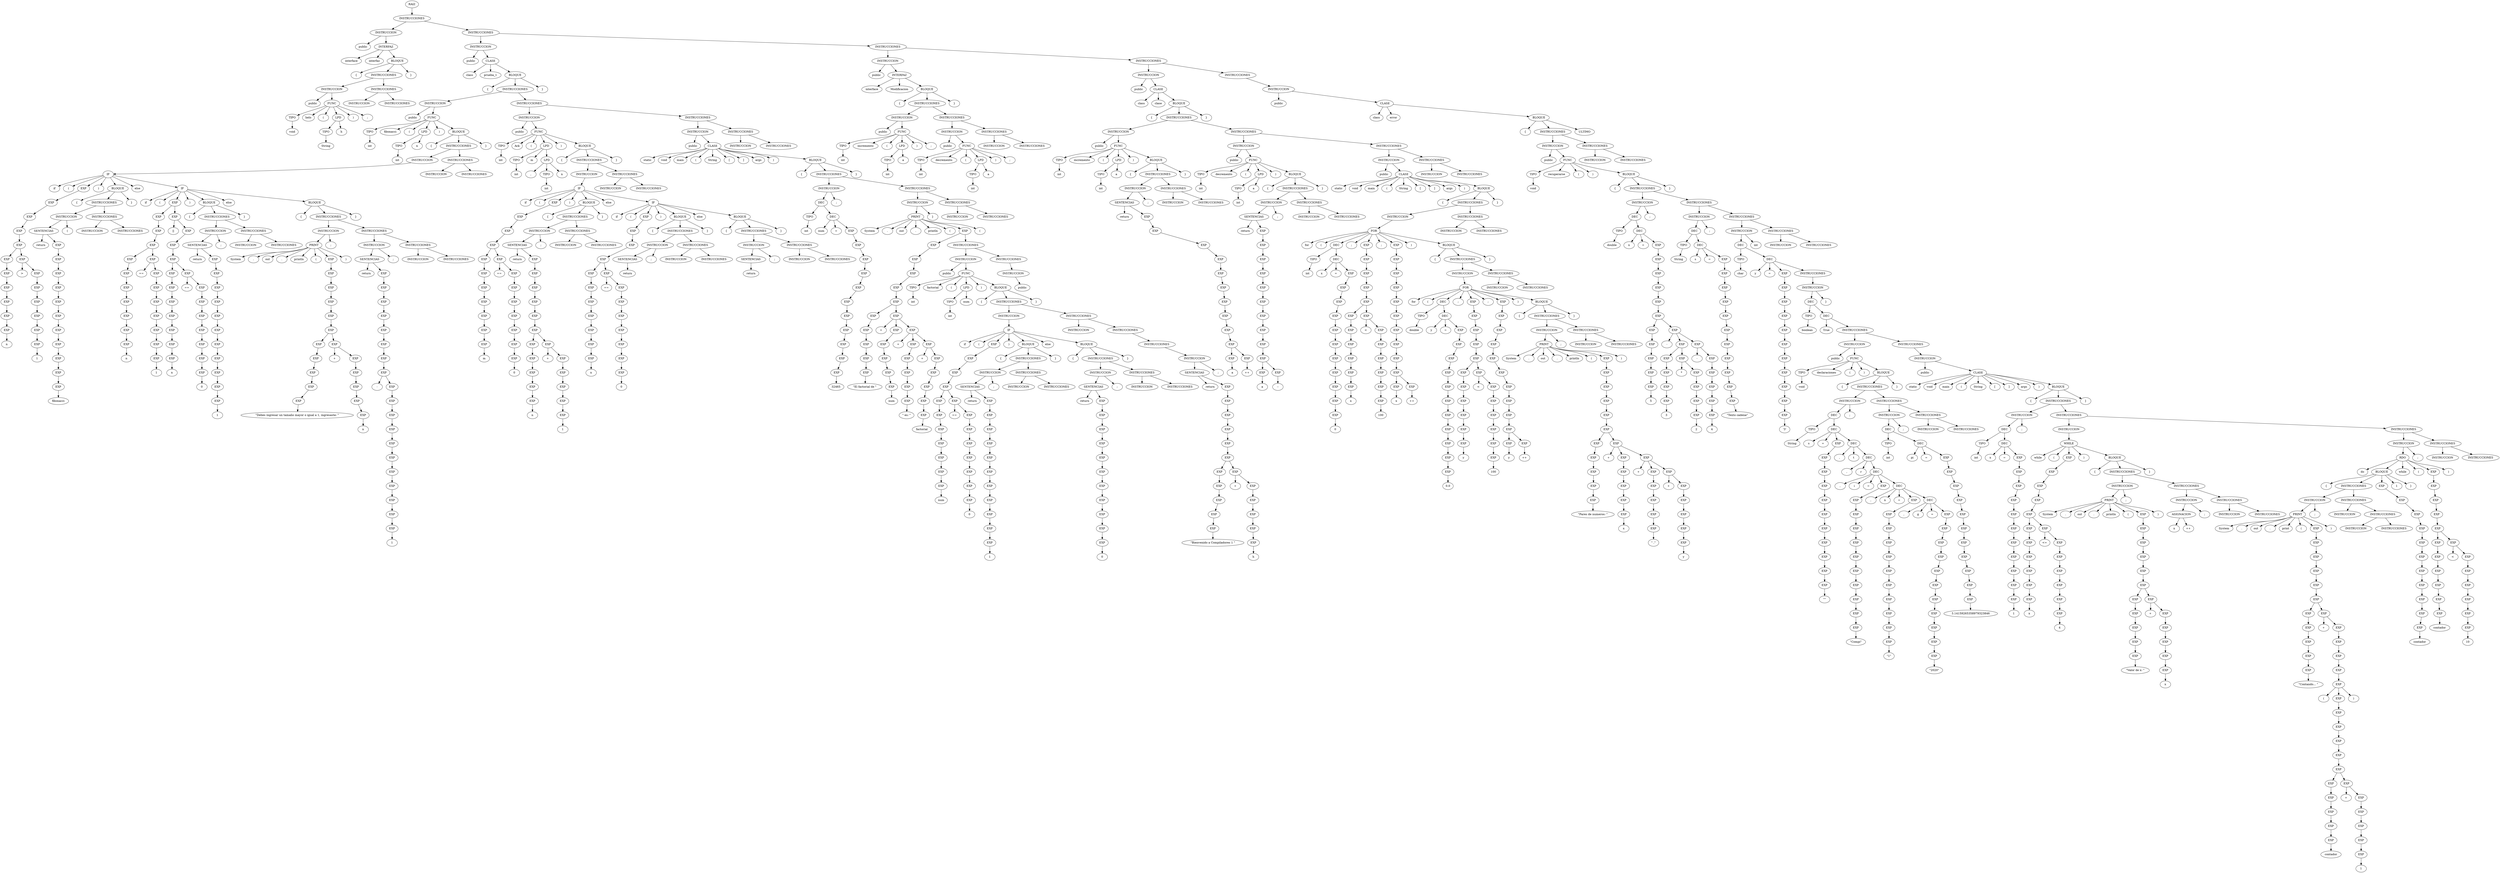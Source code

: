 digraph g {
 node0[label="RAIZ"];
node1[label="INSTRUCCIONES"];
node0 -> node1;
node2[label="INSTRUCCION"];
node1 -> node2;
node3[label="public"];
node2 -> node3;
node4[label="INTERFAZ"];
node2 -> node4;
node5[label="interface"];
node4 -> node5;
node6[label="interfaz"];
node4 -> node6;
node7[label="BLOQUE"];
node4 -> node7;
node8[label="{"];
node7 -> node8;
node9[label="INSTRUCCIONES"];
node7 -> node9;
node10[label="INSTRUCCION"];
node9 -> node10;
node11[label="public"];
node10 -> node11;
node12[label="FUNC"];
node10 -> node12;
node13[label="TIPO"];
node12 -> node13;
node14[label="void"];
node13 -> node14;
node15[label="helo"];
node12 -> node15;
node16[label="("];
node12 -> node16;
node17[label="LPD"];
node12 -> node17;
node18[label="TIPO"];
node17 -> node18;
node19[label="String"];
node18 -> node19;
node20[label="h"];
node17 -> node20;
node21[label=")"];
node12 -> node21;
node22[label=";"];
node12 -> node22;
node23[label="INSTRUCCIONES"];
node9 -> node23;
node24[label="INSTRUCCION"];
node23 -> node24;
node25[label="INSTRUCCIONES"];
node23 -> node25;
node26[label="}"];
node7 -> node26;
node27[label="INSTRUCCIONES"];
node1 -> node27;
node28[label="INSTRUCCION"];
node27 -> node28;
node29[label="public"];
node28 -> node29;
node30[label="CLASE"];
node28 -> node30;
node31[label="class"];
node30 -> node31;
node32[label="prueba_1"];
node30 -> node32;
node33[label="BLOQUE"];
node30 -> node33;
node34[label="{"];
node33 -> node34;
node35[label="INSTRUCCIONES"];
node33 -> node35;
node36[label="INSTRUCCION"];
node35 -> node36;
node37[label="public"];
node36 -> node37;
node38[label="FUNC"];
node36 -> node38;
node39[label="TIPO"];
node38 -> node39;
node40[label="int"];
node39 -> node40;
node41[label="fibonacci"];
node38 -> node41;
node42[label="("];
node38 -> node42;
node43[label="LPD"];
node38 -> node43;
node44[label="TIPO"];
node43 -> node44;
node45[label="int"];
node44 -> node45;
node46[label="n"];
node43 -> node46;
node47[label=")"];
node38 -> node47;
node48[label="BLOQUE"];
node38 -> node48;
node49[label="{"];
node48 -> node49;
node50[label="INSTRUCCIONES"];
node48 -> node50;
node51[label="INSTRUCCION"];
node50 -> node51;
node52[label="IF"];
node51 -> node52;
node53[label="if"];
node52 -> node53;
node54[label="("];
node52 -> node54;
node55[label="EXP"];
node52 -> node55;
node56[label="EXP"];
node55 -> node56;
node57[label="EXP"];
node56 -> node57;
node58[label="EXP"];
node57 -> node58;
node59[label="EXP"];
node58 -> node59;
node60[label="EXP"];
node59 -> node60;
node61[label="EXP"];
node60 -> node61;
node62[label="EXP"];
node61 -> node62;
node63[label="EXP"];
node62 -> node63;
node64[label="EXP"];
node63 -> node64;
node65[label="EXP"];
node64 -> node65;
node66[label="n"];
node65 -> node66;
node67[label="EXP"];
node59 -> node67;
node68[label=">"];
node67 -> node68;
node69[label="EXP"];
node67 -> node69;
node70[label="EXP"];
node69 -> node70;
node71[label="EXP"];
node70 -> node71;
node72[label="EXP"];
node71 -> node72;
node73[label="EXP"];
node72 -> node73;
node74[label="EXP"];
node73 -> node74;
node75[label="1"];
node74 -> node75;
node76[label=")"];
node52 -> node76;
node77[label="BLOQUE"];
node52 -> node77;
node78[label="{"];
node77 -> node78;
node79[label="INSTRUCCIONES"];
node77 -> node79;
node80[label="INSTRUCCION"];
node79 -> node80;
node81[label="SENTENCIAS"];
node80 -> node81;
node82[label="return"];
node81 -> node82;
node83[label="EXP"];
node81 -> node83;
node84[label="EXP"];
node83 -> node84;
node85[label="EXP"];
node84 -> node85;
node86[label="EXP"];
node85 -> node86;
node87[label="EXP"];
node86 -> node87;
node88[label="EXP"];
node87 -> node88;
node89[label="EXP"];
node88 -> node89;
node90[label="EXP"];
node89 -> node90;
node91[label="EXP"];
node90 -> node91;
node92[label="EXP"];
node91 -> node92;
node93[label="EXP"];
node92 -> node93;
node94[label="fibonacci"];
node93 -> node94;
node95[label="("];
node80 -> node95;
node96[label="INSTRUCCIONES"];
node79 -> node96;
node97[label="INSTRUCCION"];
node96 -> node97;
node98[label="INSTRUCCIONES"];
node96 -> node98;
node99[label="}"];
node77 -> node99;
node100[label="else"];
node52 -> node100;
node101[label="IF"];
node52 -> node101;
node102[label="if"];
node101 -> node102;
node103[label="("];
node101 -> node103;
node104[label="EXP"];
node101 -> node104;
node105[label="EXP"];
node104 -> node105;
node106[label="EXP"];
node105 -> node106;
node107[label="EXP"];
node106 -> node107;
node108[label="EXP"];
node107 -> node108;
node109[label="EXP"];
node108 -> node109;
node110[label="EXP"];
node109 -> node110;
node111[label="EXP"];
node110 -> node111;
node112[label="EXP"];
node111 -> node112;
node113[label="EXP"];
node112 -> node113;
node114[label="EXP"];
node113 -> node114;
node115[label="n"];
node114 -> node115;
node116[label="EXP"];
node107 -> node116;
node117[label="=="];
node116 -> node117;
node118[label="EXP"];
node116 -> node118;
node119[label="EXP"];
node118 -> node119;
node120[label="EXP"];
node119 -> node120;
node121[label="EXP"];
node120 -> node121;
node122[label="EXP"];
node121 -> node122;
node123[label="EXP"];
node122 -> node123;
node124[label="EXP"];
node123 -> node124;
node125[label="1"];
node124 -> node125;
node126[label="EXP"];
node104 -> node126;
node127[label="||"];
node126 -> node127;
node128[label="EXP"];
node126 -> node128;
node129[label="EXP"];
node128 -> node129;
node130[label="EXP"];
node129 -> node130;
node131[label="EXP"];
node130 -> node131;
node132[label="EXP"];
node131 -> node132;
node133[label="EXP"];
node132 -> node133;
node134[label="EXP"];
node133 -> node134;
node135[label="EXP"];
node134 -> node135;
node136[label="EXP"];
node135 -> node136;
node137[label="EXP"];
node136 -> node137;
node138[label="n"];
node137 -> node138;
node139[label="EXP"];
node130 -> node139;
node140[label="=="];
node139 -> node140;
node141[label="EXP"];
node139 -> node141;
node142[label="EXP"];
node141 -> node142;
node143[label="EXP"];
node142 -> node143;
node144[label="EXP"];
node143 -> node144;
node145[label="EXP"];
node144 -> node145;
node146[label="EXP"];
node145 -> node146;
node147[label="EXP"];
node146 -> node147;
node148[label="0"];
node147 -> node148;
node149[label=")"];
node101 -> node149;
node150[label="BLOQUE"];
node101 -> node150;
node151[label="{"];
node150 -> node151;
node152[label="INSTRUCCIONES"];
node150 -> node152;
node153[label="INSTRUCCION"];
node152 -> node153;
node154[label="SENTENCIAS"];
node153 -> node154;
node155[label="return"];
node154 -> node155;
node156[label="EXP"];
node154 -> node156;
node157[label="EXP"];
node156 -> node157;
node158[label="EXP"];
node157 -> node158;
node159[label="EXP"];
node158 -> node159;
node160[label="EXP"];
node159 -> node160;
node161[label="EXP"];
node160 -> node161;
node162[label="EXP"];
node161 -> node162;
node163[label="EXP"];
node162 -> node163;
node164[label="EXP"];
node163 -> node164;
node165[label="EXP"];
node164 -> node165;
node166[label="EXP"];
node165 -> node166;
node167[label="1"];
node166 -> node167;
node168[label=";"];
node153 -> node168;
node169[label="INSTRUCCIONES"];
node152 -> node169;
node170[label="INSTRUCCION"];
node169 -> node170;
node171[label="INSTRUCCIONES"];
node169 -> node171;
node172[label="}"];
node150 -> node172;
node173[label="else"];
node101 -> node173;
node174[label="BLOQUE"];
node101 -> node174;
node175[label="{"];
node174 -> node175;
node176[label="INSTRUCCIONES"];
node174 -> node176;
node177[label="INSTRUCCION"];
node176 -> node177;
node178[label="PRINT"];
node177 -> node178;
node179[label="System"];
node178 -> node179;
node180[label="."];
node178 -> node180;
node181[label="out"];
node178 -> node181;
node182[label="."];
node178 -> node182;
node183[label="println"];
node178 -> node183;
node184[label="("];
node178 -> node184;
node185[label="EXP"];
node178 -> node185;
node186[label="EXP"];
node185 -> node186;
node187[label="EXP"];
node186 -> node187;
node188[label="EXP"];
node187 -> node188;
node189[label="EXP"];
node188 -> node189;
node190[label="EXP"];
node189 -> node190;
node191[label="EXP"];
node190 -> node191;
node192[label="EXP"];
node191 -> node192;
node193[label="EXP"];
node192 -> node193;
node194[label="EXP"];
node193 -> node194;
node195[label="EXP"];
node194 -> node195;
node196[label="\"Debes ingresar un tamaño mayor o igual a 1, ingresaste: \""];
node195 -> node196;
node197[label="EXP"];
node190 -> node197;
node198[label="+"];
node197 -> node198;
node199[label="EXP"];
node197 -> node199;
node200[label="EXP"];
node199 -> node200;
node201[label="EXP"];
node200 -> node201;
node202[label="EXP"];
node201 -> node202;
node203[label="EXP"];
node202 -> node203;
node204[label="n"];
node203 -> node204;
node205[label=")"];
node178 -> node205;
node206[label=";"];
node177 -> node206;
node207[label="INSTRUCCIONES"];
node176 -> node207;
node208[label="INSTRUCCION"];
node207 -> node208;
node209[label="SENTENCIAS"];
node208 -> node209;
node210[label="return"];
node209 -> node210;
node211[label="EXP"];
node209 -> node211;
node212[label="EXP"];
node211 -> node212;
node213[label="EXP"];
node212 -> node213;
node214[label="EXP"];
node213 -> node214;
node215[label="EXP"];
node214 -> node215;
node216[label="EXP"];
node215 -> node216;
node217[label="EXP"];
node216 -> node217;
node218[label="EXP"];
node217 -> node218;
node219[label="-"];
node218 -> node219;
node220[label="EXP"];
node218 -> node220;
node221[label="EXP"];
node220 -> node221;
node222[label="EXP"];
node221 -> node222;
node223[label="EXP"];
node222 -> node223;
node224[label="EXP"];
node223 -> node224;
node225[label="EXP"];
node224 -> node225;
node226[label="EXP"];
node225 -> node226;
node227[label="EXP"];
node226 -> node227;
node228[label="EXP"];
node227 -> node228;
node229[label="EXP"];
node228 -> node229;
node230[label="EXP"];
node229 -> node230;
node231[label="1"];
node230 -> node231;
node232[label=";"];
node208 -> node232;
node233[label="INSTRUCCIONES"];
node207 -> node233;
node234[label="INSTRUCCION"];
node233 -> node234;
node235[label="INSTRUCCIONES"];
node233 -> node235;
node236[label="}"];
node174 -> node236;
node237[label="INSTRUCCIONES"];
node50 -> node237;
node238[label="INSTRUCCION"];
node237 -> node238;
node239[label="INSTRUCCIONES"];
node237 -> node239;
node240[label="}"];
node48 -> node240;
node241[label="INSTRUCCIONES"];
node35 -> node241;
node242[label="INSTRUCCION"];
node241 -> node242;
node243[label="public"];
node242 -> node243;
node244[label="FUNC"];
node242 -> node244;
node245[label="TIPO"];
node244 -> node245;
node246[label="int"];
node245 -> node246;
node247[label="Ack"];
node244 -> node247;
node248[label="("];
node244 -> node248;
node249[label="LPD"];
node244 -> node249;
node250[label="TIPO"];
node249 -> node250;
node251[label="int"];
node250 -> node251;
node252[label="m"];
node249 -> node252;
node253[label="LPD"];
node249 -> node253;
node254[label=","];
node253 -> node254;
node255[label="TIPO"];
node253 -> node255;
node256[label="int"];
node255 -> node256;
node257[label="n"];
node253 -> node257;
node258[label=")"];
node244 -> node258;
node259[label="BLOQUE"];
node244 -> node259;
node260[label="{"];
node259 -> node260;
node261[label="INSTRUCCIONES"];
node259 -> node261;
node262[label="INSTRUCCION"];
node261 -> node262;
node263[label="IF"];
node262 -> node263;
node264[label="if"];
node263 -> node264;
node265[label="("];
node263 -> node265;
node266[label="EXP"];
node263 -> node266;
node267[label="EXP"];
node266 -> node267;
node268[label="EXP"];
node267 -> node268;
node269[label="EXP"];
node268 -> node269;
node270[label="EXP"];
node269 -> node270;
node271[label="EXP"];
node270 -> node271;
node272[label="EXP"];
node271 -> node272;
node273[label="EXP"];
node272 -> node273;
node274[label="EXP"];
node273 -> node274;
node275[label="EXP"];
node274 -> node275;
node276[label="EXP"];
node275 -> node276;
node277[label="m"];
node276 -> node277;
node278[label="EXP"];
node269 -> node278;
node279[label="=="];
node278 -> node279;
node280[label="EXP"];
node278 -> node280;
node281[label="EXP"];
node280 -> node281;
node282[label="EXP"];
node281 -> node282;
node283[label="EXP"];
node282 -> node283;
node284[label="EXP"];
node283 -> node284;
node285[label="EXP"];
node284 -> node285;
node286[label="EXP"];
node285 -> node286;
node287[label="0"];
node286 -> node287;
node288[label=")"];
node263 -> node288;
node289[label="BLOQUE"];
node263 -> node289;
node290[label="{"];
node289 -> node290;
node291[label="INSTRUCCIONES"];
node289 -> node291;
node292[label="INSTRUCCION"];
node291 -> node292;
node293[label="SENTENCIAS"];
node292 -> node293;
node294[label="return"];
node293 -> node294;
node295[label="EXP"];
node293 -> node295;
node296[label="EXP"];
node295 -> node296;
node297[label="EXP"];
node296 -> node297;
node298[label="EXP"];
node297 -> node298;
node299[label="EXP"];
node298 -> node299;
node300[label="EXP"];
node299 -> node300;
node301[label="EXP"];
node300 -> node301;
node302[label="EXP"];
node301 -> node302;
node303[label="EXP"];
node302 -> node303;
node304[label="EXP"];
node303 -> node304;
node305[label="EXP"];
node304 -> node305;
node306[label="n"];
node305 -> node306;
node307[label="EXP"];
node300 -> node307;
node308[label="+"];
node307 -> node308;
node309[label="EXP"];
node307 -> node309;
node310[label="EXP"];
node309 -> node310;
node311[label="EXP"];
node310 -> node311;
node312[label="EXP"];
node311 -> node312;
node313[label="EXP"];
node312 -> node313;
node314[label="1"];
node313 -> node314;
node315[label=";"];
node292 -> node315;
node316[label="INSTRUCCIONES"];
node291 -> node316;
node317[label="INSTRUCCION"];
node316 -> node317;
node318[label="INSTRUCCIONES"];
node316 -> node318;
node319[label="}"];
node289 -> node319;
node320[label="else"];
node263 -> node320;
node321[label="IF"];
node263 -> node321;
node322[label="if"];
node321 -> node322;
node323[label="("];
node321 -> node323;
node324[label="EXP"];
node321 -> node324;
node325[label="EXP"];
node324 -> node325;
node326[label="EXP"];
node325 -> node326;
node327[label="EXP"];
node326 -> node327;
node328[label="EXP"];
node327 -> node328;
node329[label="EXP"];
node328 -> node329;
node330[label="EXP"];
node329 -> node330;
node331[label="EXP"];
node330 -> node331;
node332[label="EXP"];
node331 -> node332;
node333[label="EXP"];
node332 -> node333;
node334[label="EXP"];
node333 -> node334;
node335[label="n"];
node334 -> node335;
node336[label="EXP"];
node327 -> node336;
node337[label="=="];
node336 -> node337;
node338[label="EXP"];
node336 -> node338;
node339[label="EXP"];
node338 -> node339;
node340[label="EXP"];
node339 -> node340;
node341[label="EXP"];
node340 -> node341;
node342[label="EXP"];
node341 -> node342;
node343[label="EXP"];
node342 -> node343;
node344[label="EXP"];
node343 -> node344;
node345[label="0"];
node344 -> node345;
node346[label=")"];
node321 -> node346;
node347[label="BLOQUE"];
node321 -> node347;
node348[label="{"];
node347 -> node348;
node349[label="INSTRUCCIONES"];
node347 -> node349;
node350[label="INSTRUCCION"];
node349 -> node350;
node351[label="SENTENCIAS"];
node350 -> node351;
node352[label="return"];
node351 -> node352;
node353[label=";"];
node350 -> node353;
node354[label="INSTRUCCIONES"];
node349 -> node354;
node355[label="INSTRUCCION"];
node354 -> node355;
node356[label="INSTRUCCIONES"];
node354 -> node356;
node357[label="}"];
node347 -> node357;
node358[label="else"];
node321 -> node358;
node359[label="BLOQUE"];
node321 -> node359;
node360[label="{"];
node359 -> node360;
node361[label="INSTRUCCIONES"];
node359 -> node361;
node362[label="INSTRUCCION"];
node361 -> node362;
node363[label="SENTENCIAS"];
node362 -> node363;
node364[label="return"];
node363 -> node364;
node365[label=";"];
node362 -> node365;
node366[label="INSTRUCCIONES"];
node361 -> node366;
node367[label="INSTRUCCION"];
node366 -> node367;
node368[label="INSTRUCCIONES"];
node366 -> node368;
node369[label="}"];
node359 -> node369;
node370[label="INSTRUCCIONES"];
node261 -> node370;
node371[label="INSTRUCCION"];
node370 -> node371;
node372[label="INSTRUCCIONES"];
node370 -> node372;
node373[label="}"];
node259 -> node373;
node374[label="INSTRUCCIONES"];
node241 -> node374;
node375[label="INSTRUCCION"];
node374 -> node375;
node376[label="public"];
node375 -> node376;
node377[label="CLASE"];
node375 -> node377;
node378[label="static"];
node377 -> node378;
node379[label="void"];
node377 -> node379;
node380[label="main"];
node377 -> node380;
node381[label="("];
node377 -> node381;
node382[label="String"];
node377 -> node382;
node383[label="["];
node377 -> node383;
node384[label="]"];
node377 -> node384;
node385[label="args"];
node377 -> node385;
node386[label=")"];
node377 -> node386;
node387[label="BLOQUE"];
node377 -> node387;
node388[label="{"];
node387 -> node388;
node389[label="INSTRUCCIONES"];
node387 -> node389;
node390[label="INSTRUCCION"];
node389 -> node390;
node391[label="DEC"];
node390 -> node391;
node392[label="TIPO"];
node391 -> node392;
node393[label="int"];
node392 -> node393;
node394[label="DEC"];
node391 -> node394;
node395[label="num"];
node394 -> node395;
node396[label="="];
node394 -> node396;
node397[label="EXP"];
node394 -> node397;
node398[label="EXP"];
node397 -> node398;
node399[label="EXP"];
node398 -> node399;
node400[label="EXP"];
node399 -> node400;
node401[label="EXP"];
node400 -> node401;
node402[label="EXP"];
node401 -> node402;
node403[label="EXP"];
node402 -> node403;
node404[label="EXP"];
node403 -> node404;
node405[label="EXP"];
node404 -> node405;
node406[label="EXP"];
node405 -> node406;
node407[label="EXP"];
node406 -> node407;
node408[label="32465"];
node407 -> node408;
node409[label=";"];
node390 -> node409;
node410[label="INSTRUCCIONES"];
node389 -> node410;
node411[label="INSTRUCCION"];
node410 -> node411;
node412[label="PRINT"];
node411 -> node412;
node413[label="System"];
node412 -> node413;
node414[label="."];
node412 -> node414;
node415[label="out"];
node412 -> node415;
node416[label="."];
node412 -> node416;
node417[label="println"];
node412 -> node417;
node418[label="("];
node412 -> node418;
node419[label="EXP"];
node412 -> node419;
node420[label="EXP"];
node419 -> node420;
node421[label="EXP"];
node420 -> node421;
node422[label="EXP"];
node421 -> node422;
node423[label="EXP"];
node422 -> node423;
node424[label="EXP"];
node423 -> node424;
node425[label="EXP"];
node424 -> node425;
node426[label="EXP"];
node425 -> node426;
node427[label="EXP"];
node426 -> node427;
node428[label="EXP"];
node427 -> node428;
node429[label="EXP"];
node428 -> node429;
node430[label="\"El factorial de \""];
node429 -> node430;
node431[label="EXP"];
node424 -> node431;
node432[label="+"];
node431 -> node432;
node433[label="EXP"];
node431 -> node433;
node434[label="EXP"];
node433 -> node434;
node435[label="EXP"];
node434 -> node435;
node436[label="EXP"];
node435 -> node436;
node437[label="EXP"];
node436 -> node437;
node438[label="num"];
node437 -> node438;
node439[label="EXP"];
node431 -> node439;
node440[label="+"];
node439 -> node440;
node441[label="EXP"];
node439 -> node441;
node442[label="EXP"];
node441 -> node442;
node443[label="EXP"];
node442 -> node443;
node444[label="EXP"];
node443 -> node444;
node445[label="EXP"];
node444 -> node445;
node446[label="\" es: \""];
node445 -> node446;
node447[label="EXP"];
node439 -> node447;
node448[label="+"];
node447 -> node448;
node449[label="EXP"];
node447 -> node449;
node450[label="EXP"];
node449 -> node450;
node451[label="EXP"];
node450 -> node451;
node452[label="EXP"];
node451 -> node452;
node453[label="EXP"];
node452 -> node453;
node454[label="factorial"];
node453 -> node454;
node455[label="("];
node412 -> node455;
node456[label="}"];
node411 -> node456;
node457[label="INSTRUCCIONES"];
node419 -> node457;
node458[label="INSTRUCCION"];
node457 -> node458;
node459[label="public"];
node458 -> node459;
node460[label="FUNC"];
node458 -> node460;
node461[label="TIPO"];
node460 -> node461;
node462[label="int"];
node461 -> node462;
node463[label="factorial"];
node460 -> node463;
node464[label="("];
node460 -> node464;
node465[label="LPD"];
node460 -> node465;
node466[label="TIPO"];
node465 -> node466;
node467[label="int"];
node466 -> node467;
node468[label="num"];
node465 -> node468;
node469[label=")"];
node460 -> node469;
node470[label="BLOQUE"];
node460 -> node470;
node471[label="{"];
node470 -> node471;
node472[label="INSTRUCCIONES"];
node470 -> node472;
node473[label="INSTRUCCION"];
node472 -> node473;
node474[label="IF"];
node473 -> node474;
node475[label="if"];
node474 -> node475;
node476[label="("];
node474 -> node476;
node477[label="EXP"];
node474 -> node477;
node478[label="EXP"];
node477 -> node478;
node479[label="EXP"];
node478 -> node479;
node480[label="EXP"];
node479 -> node480;
node481[label="EXP"];
node480 -> node481;
node482[label="EXP"];
node481 -> node482;
node483[label="EXP"];
node482 -> node483;
node484[label="EXP"];
node483 -> node484;
node485[label="EXP"];
node484 -> node485;
node486[label="EXP"];
node485 -> node486;
node487[label="EXP"];
node486 -> node487;
node488[label="num"];
node487 -> node488;
node489[label="EXP"];
node480 -> node489;
node490[label="=="];
node489 -> node490;
node491[label="EXP"];
node489 -> node491;
node492[label="EXP"];
node491 -> node492;
node493[label="EXP"];
node492 -> node493;
node494[label="EXP"];
node493 -> node494;
node495[label="EXP"];
node494 -> node495;
node496[label="EXP"];
node495 -> node496;
node497[label="EXP"];
node496 -> node497;
node498[label="0"];
node497 -> node498;
node499[label=")"];
node474 -> node499;
node500[label="BLOQUE"];
node474 -> node500;
node501[label="{"];
node500 -> node501;
node502[label="INSTRUCCIONES"];
node500 -> node502;
node503[label="INSTRUCCION"];
node502 -> node503;
node504[label="SENTENCIAS"];
node503 -> node504;
node505[label="return"];
node504 -> node505;
node506[label="EXP"];
node504 -> node506;
node507[label="EXP"];
node506 -> node507;
node508[label="EXP"];
node507 -> node508;
node509[label="EXP"];
node508 -> node509;
node510[label="EXP"];
node509 -> node510;
node511[label="EXP"];
node510 -> node511;
node512[label="EXP"];
node511 -> node512;
node513[label="EXP"];
node512 -> node513;
node514[label="EXP"];
node513 -> node514;
node515[label="EXP"];
node514 -> node515;
node516[label="EXP"];
node515 -> node516;
node517[label="1"];
node516 -> node517;
node518[label=";"];
node503 -> node518;
node519[label="INSTRUCCIONES"];
node502 -> node519;
node520[label="INSTRUCCION"];
node519 -> node520;
node521[label="INSTRUCCIONES"];
node519 -> node521;
node522[label="}"];
node500 -> node522;
node523[label="else"];
node474 -> node523;
node524[label="BLOQUE"];
node474 -> node524;
node525[label="{"];
node524 -> node525;
node526[label="INSTRUCCIONES"];
node524 -> node526;
node527[label="INSTRUCCION"];
node526 -> node527;
node528[label="SENTENCIAS"];
node527 -> node528;
node529[label="return"];
node528 -> node529;
node530[label="EXP"];
node528 -> node530;
node531[label="EXP"];
node530 -> node531;
node532[label="EXP"];
node531 -> node532;
node533[label="EXP"];
node532 -> node533;
node534[label="EXP"];
node533 -> node534;
node535[label="EXP"];
node534 -> node535;
node536[label="EXP"];
node535 -> node536;
node537[label="EXP"];
node536 -> node537;
node538[label="EXP"];
node537 -> node538;
node539[label="EXP"];
node538 -> node539;
node540[label="EXP"];
node539 -> node540;
node541[label="0"];
node540 -> node541;
node542[label=";"];
node527 -> node542;
node543[label="INSTRUCCIONES"];
node526 -> node543;
node544[label="INSTRUCCION"];
node543 -> node544;
node545[label="INSTRUCCIONES"];
node543 -> node545;
node546[label="}"];
node524 -> node546;
node547[label="INSTRUCCIONES"];
node472 -> node547;
node548[label="INSTRUCCION"];
node547 -> node548;
node549[label="INSTRUCCIONES"];
node547 -> node549;
node550[label="}"];
node470 -> node550;
node551[label="INSTRUCCIONES"];
node457 -> node551;
node552[label="INSTRUCCION"];
node551 -> node552;
node553[label="public"];
node552 -> node553;
node554[label="INSTRUCCIONES"];
node549 -> node554;
node555[label="INSTRUCCION"];
node554 -> node555;
node556[label="SENTENCIAS"];
node555 -> node556;
node557[label="return"];
node556 -> node557;
node558[label="EXP"];
node556 -> node558;
node559[label="EXP"];
node558 -> node559;
node560[label="EXP"];
node559 -> node560;
node561[label="EXP"];
node560 -> node561;
node562[label="EXP"];
node561 -> node562;
node563[label="EXP"];
node562 -> node563;
node564[label="EXP"];
node563 -> node564;
node565[label="EXP"];
node564 -> node565;
node566[label="EXP"];
node565 -> node566;
node567[label="EXP"];
node566 -> node567;
node568[label="EXP"];
node567 -> node568;
node569[label="\"Bienvenido a Compiladores 1 \""];
node568 -> node569;
node570[label="EXP"];
node563 -> node570;
node571[label="+"];
node570 -> node571;
node572[label="EXP"];
node570 -> node572;
node573[label="EXP"];
node572 -> node573;
node574[label="EXP"];
node573 -> node574;
node575[label="EXP"];
node574 -> node575;
node576[label="EXP"];
node575 -> node576;
node577[label="h"];
node576 -> node577;
node578[label=";"];
node555 -> node578;
node579[label="INSTRUCCIONES"];
node410 -> node579;
node580[label="INSTRUCCION"];
node579 -> node580;
node581[label="INSTRUCCIONES"];
node579 -> node581;
node582[label="}"];
node387 -> node582;
node583[label="INSTRUCCIONES"];
node374 -> node583;
node584[label="INSTRUCCION"];
node583 -> node584;
node585[label="INSTRUCCIONES"];
node583 -> node585;
node586[label="}"];
node33 -> node586;
node587[label="INSTRUCCIONES"];
node27 -> node587;
node588[label="INSTRUCCION"];
node587 -> node588;
node589[label="public"];
node588 -> node589;
node590[label="INTERFAZ"];
node588 -> node590;
node591[label="interface"];
node590 -> node591;
node592[label="Modificacion"];
node590 -> node592;
node593[label="BLOQUE"];
node590 -> node593;
node594[label="{"];
node593 -> node594;
node595[label="INSTRUCCIONES"];
node593 -> node595;
node596[label="INSTRUCCION"];
node595 -> node596;
node597[label="public"];
node596 -> node597;
node598[label="FUNC"];
node596 -> node598;
node599[label="TIPO"];
node598 -> node599;
node600[label="int"];
node599 -> node600;
node601[label="incremento"];
node598 -> node601;
node602[label="("];
node598 -> node602;
node603[label="LPD"];
node598 -> node603;
node604[label="TIPO"];
node603 -> node604;
node605[label="int"];
node604 -> node605;
node606[label="a"];
node603 -> node606;
node607[label=")"];
node598 -> node607;
node608[label=";"];
node598 -> node608;
node609[label="INSTRUCCIONES"];
node595 -> node609;
node610[label="INSTRUCCION"];
node609 -> node610;
node611[label="public"];
node610 -> node611;
node612[label="FUNC"];
node610 -> node612;
node613[label="TIPO"];
node612 -> node613;
node614[label="int"];
node613 -> node614;
node615[label="decremento"];
node612 -> node615;
node616[label="("];
node612 -> node616;
node617[label="LPD"];
node612 -> node617;
node618[label="TIPO"];
node617 -> node618;
node619[label="int"];
node618 -> node619;
node620[label="a"];
node617 -> node620;
node621[label=")"];
node612 -> node621;
node622[label=";"];
node612 -> node622;
node623[label="INSTRUCCIONES"];
node609 -> node623;
node624[label="INSTRUCCION"];
node623 -> node624;
node625[label="INSTRUCCIONES"];
node623 -> node625;
node626[label="}"];
node593 -> node626;
node627[label="INSTRUCCIONES"];
node587 -> node627;
node628[label="INSTRUCCION"];
node627 -> node628;
node629[label="public"];
node628 -> node629;
node630[label="CLASE"];
node628 -> node630;
node631[label="class"];
node630 -> node631;
node632[label="clase"];
node630 -> node632;
node633[label="BLOQUE"];
node630 -> node633;
node634[label="{"];
node633 -> node634;
node635[label="INSTRUCCIONES"];
node633 -> node635;
node636[label="INSTRUCCION"];
node635 -> node636;
node637[label="public"];
node636 -> node637;
node638[label="FUNC"];
node636 -> node638;
node639[label="TIPO"];
node638 -> node639;
node640[label="int"];
node639 -> node640;
node641[label="incremento"];
node638 -> node641;
node642[label="("];
node638 -> node642;
node643[label="LPD"];
node638 -> node643;
node644[label="TIPO"];
node643 -> node644;
node645[label="int"];
node644 -> node645;
node646[label="a"];
node643 -> node646;
node647[label=")"];
node638 -> node647;
node648[label="BLOQUE"];
node638 -> node648;
node649[label="{"];
node648 -> node649;
node650[label="INSTRUCCIONES"];
node648 -> node650;
node651[label="INSTRUCCION"];
node650 -> node651;
node652[label="SENTENCIAS"];
node651 -> node652;
node653[label="return"];
node652 -> node653;
node654[label="EXP"];
node652 -> node654;
node655[label="EXP"];
node654 -> node655;
node656[label="EXP"];
node655 -> node656;
node657[label="EXP"];
node656 -> node657;
node658[label="EXP"];
node657 -> node658;
node659[label="EXP"];
node658 -> node659;
node660[label="EXP"];
node659 -> node660;
node661[label="EXP"];
node660 -> node661;
node662[label="EXP"];
node661 -> node662;
node663[label="EXP"];
node662 -> node663;
node664[label="EXP"];
node663 -> node664;
node665[label="a"];
node664 -> node665;
node666[label="EXP"];
node663 -> node666;
node667[label="++"];
node666 -> node667;
node668[label=";"];
node651 -> node668;
node669[label="INSTRUCCIONES"];
node650 -> node669;
node670[label="INSTRUCCION"];
node669 -> node670;
node671[label="INSTRUCCIONES"];
node669 -> node671;
node672[label="}"];
node648 -> node672;
node673[label="INSTRUCCIONES"];
node635 -> node673;
node674[label="INSTRUCCION"];
node673 -> node674;
node675[label="public"];
node674 -> node675;
node676[label="FUNC"];
node674 -> node676;
node677[label="TIPO"];
node676 -> node677;
node678[label="int"];
node677 -> node678;
node679[label="decremento"];
node676 -> node679;
node680[label="("];
node676 -> node680;
node681[label="LPD"];
node676 -> node681;
node682[label="TIPO"];
node681 -> node682;
node683[label="int"];
node682 -> node683;
node684[label="a"];
node681 -> node684;
node685[label=")"];
node676 -> node685;
node686[label="BLOQUE"];
node676 -> node686;
node687[label="{"];
node686 -> node687;
node688[label="INSTRUCCIONES"];
node686 -> node688;
node689[label="INSTRUCCION"];
node688 -> node689;
node690[label="SENTENCIAS"];
node689 -> node690;
node691[label="return"];
node690 -> node691;
node692[label="EXP"];
node690 -> node692;
node693[label="EXP"];
node692 -> node693;
node694[label="EXP"];
node693 -> node694;
node695[label="EXP"];
node694 -> node695;
node696[label="EXP"];
node695 -> node696;
node697[label="EXP"];
node696 -> node697;
node698[label="EXP"];
node697 -> node698;
node699[label="EXP"];
node698 -> node699;
node700[label="EXP"];
node699 -> node700;
node701[label="EXP"];
node700 -> node701;
node702[label="EXP"];
node701 -> node702;
node703[label="a"];
node702 -> node703;
node704[label="EXP"];
node701 -> node704;
node705[label="--"];
node704 -> node705;
node706[label=";"];
node689 -> node706;
node707[label="INSTRUCCIONES"];
node688 -> node707;
node708[label="INSTRUCCION"];
node707 -> node708;
node709[label="INSTRUCCIONES"];
node707 -> node709;
node710[label="}"];
node686 -> node710;
node711[label="INSTRUCCIONES"];
node673 -> node711;
node712[label="INSTRUCCION"];
node711 -> node712;
node713[label="public"];
node712 -> node713;
node714[label="CLASE"];
node712 -> node714;
node715[label="static"];
node714 -> node715;
node716[label="void"];
node714 -> node716;
node717[label="main"];
node714 -> node717;
node718[label="("];
node714 -> node718;
node719[label="String"];
node714 -> node719;
node720[label="["];
node714 -> node720;
node721[label="]"];
node714 -> node721;
node722[label="args"];
node714 -> node722;
node723[label=")"];
node714 -> node723;
node724[label="BLOQUE"];
node714 -> node724;
node725[label="{"];
node724 -> node725;
node726[label="INSTRUCCIONES"];
node724 -> node726;
node727[label="INSTRUCCION"];
node726 -> node727;
node728[label="FOR"];
node727 -> node728;
node729[label="for"];
node728 -> node729;
node730[label="("];
node728 -> node730;
node731[label="DEC"];
node728 -> node731;
node732[label="TIPO"];
node731 -> node732;
node733[label="int"];
node732 -> node733;
node734[label="DEC"];
node731 -> node734;
node735[label="x"];
node734 -> node735;
node736[label="="];
node734 -> node736;
node737[label="EXP"];
node734 -> node737;
node738[label="EXP"];
node737 -> node738;
node739[label="EXP"];
node738 -> node739;
node740[label="EXP"];
node739 -> node740;
node741[label="EXP"];
node740 -> node741;
node742[label="EXP"];
node741 -> node742;
node743[label="EXP"];
node742 -> node743;
node744[label="EXP"];
node743 -> node744;
node745[label="EXP"];
node744 -> node745;
node746[label="EXP"];
node745 -> node746;
node747[label="EXP"];
node746 -> node747;
node748[label="0"];
node747 -> node748;
node749[label=";"];
node728 -> node749;
node750[label="EXP"];
node728 -> node750;
node751[label="EXP"];
node750 -> node751;
node752[label="EXP"];
node751 -> node752;
node753[label="EXP"];
node752 -> node753;
node754[label="EXP"];
node753 -> node754;
node755[label="EXP"];
node754 -> node755;
node756[label="EXP"];
node755 -> node756;
node757[label="EXP"];
node756 -> node757;
node758[label="EXP"];
node757 -> node758;
node759[label="EXP"];
node758 -> node759;
node760[label="EXP"];
node759 -> node760;
node761[label="x"];
node760 -> node761;
node762[label="EXP"];
node754 -> node762;
node763[label="<"];
node762 -> node763;
node764[label="EXP"];
node762 -> node764;
node765[label="EXP"];
node764 -> node765;
node766[label="EXP"];
node765 -> node766;
node767[label="EXP"];
node766 -> node767;
node768[label="EXP"];
node767 -> node768;
node769[label="EXP"];
node768 -> node769;
node770[label="100"];
node769 -> node770;
node771[label=";"];
node728 -> node771;
node772[label="EXP"];
node728 -> node772;
node773[label="EXP"];
node772 -> node773;
node774[label="EXP"];
node773 -> node774;
node775[label="EXP"];
node774 -> node775;
node776[label="EXP"];
node775 -> node776;
node777[label="EXP"];
node776 -> node777;
node778[label="EXP"];
node777 -> node778;
node779[label="EXP"];
node778 -> node779;
node780[label="EXP"];
node779 -> node780;
node781[label="EXP"];
node780 -> node781;
node782[label="EXP"];
node781 -> node782;
node783[label="x"];
node782 -> node783;
node784[label="EXP"];
node781 -> node784;
node785[label="++"];
node784 -> node785;
node786[label=")"];
node728 -> node786;
node787[label="BLOQUE"];
node728 -> node787;
node788[label="{"];
node787 -> node788;
node789[label="INSTRUCCIONES"];
node787 -> node789;
node790[label="INSTRUCCION"];
node789 -> node790;
node791[label="FOR"];
node790 -> node791;
node792[label="for"];
node791 -> node792;
node793[label="("];
node791 -> node793;
node794[label="DEC"];
node791 -> node794;
node795[label="TIPO"];
node794 -> node795;
node796[label="double"];
node795 -> node796;
node797[label="DEC"];
node794 -> node797;
node798[label="y"];
node797 -> node798;
node799[label="="];
node797 -> node799;
node800[label="EXP"];
node797 -> node800;
node801[label="EXP"];
node800 -> node801;
node802[label="EXP"];
node801 -> node802;
node803[label="EXP"];
node802 -> node803;
node804[label="EXP"];
node803 -> node804;
node805[label="EXP"];
node804 -> node805;
node806[label="EXP"];
node805 -> node806;
node807[label="EXP"];
node806 -> node807;
node808[label="EXP"];
node807 -> node808;
node809[label="EXP"];
node808 -> node809;
node810[label="EXP"];
node809 -> node810;
node811[label="0.0"];
node810 -> node811;
node812[label=";"];
node791 -> node812;
node813[label="EXP"];
node791 -> node813;
node814[label="EXP"];
node813 -> node814;
node815[label="EXP"];
node814 -> node815;
node816[label="EXP"];
node815 -> node816;
node817[label="EXP"];
node816 -> node817;
node818[label="EXP"];
node817 -> node818;
node819[label="EXP"];
node818 -> node819;
node820[label="EXP"];
node819 -> node820;
node821[label="EXP"];
node820 -> node821;
node822[label="EXP"];
node821 -> node822;
node823[label="EXP"];
node822 -> node823;
node824[label="y"];
node823 -> node824;
node825[label="EXP"];
node817 -> node825;
node826[label="<"];
node825 -> node826;
node827[label="EXP"];
node825 -> node827;
node828[label="EXP"];
node827 -> node828;
node829[label="EXP"];
node828 -> node829;
node830[label="EXP"];
node829 -> node830;
node831[label="EXP"];
node830 -> node831;
node832[label="EXP"];
node831 -> node832;
node833[label="100"];
node832 -> node833;
node834[label=";"];
node791 -> node834;
node835[label="EXP"];
node791 -> node835;
node836[label="EXP"];
node835 -> node836;
node837[label="EXP"];
node836 -> node837;
node838[label="EXP"];
node837 -> node838;
node839[label="EXP"];
node838 -> node839;
node840[label="EXP"];
node839 -> node840;
node841[label="EXP"];
node840 -> node841;
node842[label="EXP"];
node841 -> node842;
node843[label="EXP"];
node842 -> node843;
node844[label="EXP"];
node843 -> node844;
node845[label="EXP"];
node844 -> node845;
node846[label="y"];
node845 -> node846;
node847[label="EXP"];
node844 -> node847;
node848[label="++"];
node847 -> node848;
node849[label=")"];
node791 -> node849;
node850[label="BLOQUE"];
node791 -> node850;
node851[label="{"];
node850 -> node851;
node852[label="INSTRUCCIONES"];
node850 -> node852;
node853[label="INSTRUCCION"];
node852 -> node853;
node854[label="PRINT"];
node853 -> node854;
node855[label="System"];
node854 -> node855;
node856[label="."];
node854 -> node856;
node857[label="out"];
node854 -> node857;
node858[label="."];
node854 -> node858;
node859[label="println"];
node854 -> node859;
node860[label="("];
node854 -> node860;
node861[label="EXP"];
node854 -> node861;
node862[label="EXP"];
node861 -> node862;
node863[label="EXP"];
node862 -> node863;
node864[label="EXP"];
node863 -> node864;
node865[label="EXP"];
node864 -> node865;
node866[label="EXP"];
node865 -> node866;
node867[label="EXP"];
node866 -> node867;
node868[label="EXP"];
node867 -> node868;
node869[label="EXP"];
node868 -> node869;
node870[label="EXP"];
node869 -> node870;
node871[label="EXP"];
node870 -> node871;
node872[label="\"Pares de numeros: \""];
node871 -> node872;
node873[label="EXP"];
node866 -> node873;
node874[label="+"];
node873 -> node874;
node875[label="EXP"];
node873 -> node875;
node876[label="EXP"];
node875 -> node876;
node877[label="EXP"];
node876 -> node877;
node878[label="EXP"];
node877 -> node878;
node879[label="EXP"];
node878 -> node879;
node880[label="x"];
node879 -> node880;
node881[label="EXP"];
node873 -> node881;
node882[label="+"];
node881 -> node882;
node883[label="EXP"];
node881 -> node883;
node884[label="EXP"];
node883 -> node884;
node885[label="EXP"];
node884 -> node885;
node886[label="EXP"];
node885 -> node886;
node887[label="EXP"];
node886 -> node887;
node888[label="\" ,\""];
node887 -> node888;
node889[label="EXP"];
node881 -> node889;
node890[label="+"];
node889 -> node890;
node891[label="EXP"];
node889 -> node891;
node892[label="EXP"];
node891 -> node892;
node893[label="EXP"];
node892 -> node893;
node894[label="EXP"];
node893 -> node894;
node895[label="EXP"];
node894 -> node895;
node896[label="y"];
node895 -> node896;
node897[label=")"];
node854 -> node897;
node898[label=";"];
node853 -> node898;
node899[label="INSTRUCCIONES"];
node852 -> node899;
node900[label="INSTRUCCION"];
node899 -> node900;
node901[label="INSTRUCCIONES"];
node899 -> node901;
node902[label="}"];
node850 -> node902;
node903[label="INSTRUCCIONES"];
node789 -> node903;
node904[label="INSTRUCCION"];
node903 -> node904;
node905[label="INSTRUCCIONES"];
node903 -> node905;
node906[label="}"];
node787 -> node906;
node907[label="INSTRUCCIONES"];
node726 -> node907;
node908[label="INSTRUCCION"];
node907 -> node908;
node909[label="INSTRUCCIONES"];
node907 -> node909;
node910[label="}"];
node724 -> node910;
node911[label="INSTRUCCIONES"];
node711 -> node911;
node912[label="INSTRUCCION"];
node911 -> node912;
node913[label="INSTRUCCIONES"];
node911 -> node913;
node914[label="}"];
node633 -> node914;
node915[label="INSTRUCCIONES"];
node627 -> node915;
node916[label="INSTRUCCION"];
node915 -> node916;
node917[label="public"];
node916 -> node917;
node918[label="CLASE"];
node916 -> node918;
node919[label="class"];
node918 -> node919;
node920[label="error"];
node918 -> node920;
node921[label="BLOQUE"];
node918 -> node921;
node922[label="{"];
node921 -> node922;
node923[label="INSTRUCCIONES"];
node921 -> node923;
node924[label="INSTRUCCION"];
node923 -> node924;
node925[label="public"];
node924 -> node925;
node926[label="FUNC"];
node924 -> node926;
node927[label="TIPO"];
node926 -> node927;
node928[label="void"];
node927 -> node928;
node929[label="recuperarse"];
node926 -> node929;
node930[label="("];
node926 -> node930;
node931[label=")"];
node926 -> node931;
node932[label="BLOQUE"];
node926 -> node932;
node933[label="{"];
node932 -> node933;
node934[label="INSTRUCCIONES"];
node932 -> node934;
node935[label="INSTRUCCION"];
node934 -> node935;
node936[label="DEC"];
node935 -> node936;
node937[label="TIPO"];
node936 -> node937;
node938[label="double"];
node937 -> node938;
node939[label="DEC"];
node936 -> node939;
node940[label="x"];
node939 -> node940;
node941[label="="];
node939 -> node941;
node942[label="EXP"];
node939 -> node942;
node943[label="EXP"];
node942 -> node943;
node944[label="EXP"];
node943 -> node944;
node945[label="EXP"];
node944 -> node945;
node946[label="EXP"];
node945 -> node946;
node947[label="EXP"];
node946 -> node947;
node948[label="EXP"];
node947 -> node948;
node949[label="EXP"];
node948 -> node949;
node950[label="EXP"];
node949 -> node950;
node951[label="EXP"];
node950 -> node951;
node952[label="EXP"];
node951 -> node952;
node953[label="5"];
node952 -> node953;
node954[label="EXP"];
node947 -> node954;
node955[label="-"];
node954 -> node955;
node956[label="EXP"];
node954 -> node956;
node957[label="EXP"];
node956 -> node957;
node958[label="EXP"];
node957 -> node958;
node959[label="EXP"];
node958 -> node959;
node960[label="EXP"];
node959 -> node960;
node961[label="3"];
node960 -> node961;
node962[label="EXP"];
node956 -> node962;
node963[label="*"];
node962 -> node963;
node964[label="EXP"];
node962 -> node964;
node965[label="EXP"];
node964 -> node965;
node966[label="EXP"];
node965 -> node966;
node967[label="EXP"];
node966 -> node967;
node968[label="2"];
node967 -> node968;
node969[label="EXP"];
node954 -> node969;
node970[label="-"];
node969 -> node970;
node971[label="EXP"];
node969 -> node971;
node972[label="EXP"];
node971 -> node972;
node973[label="EXP"];
node972 -> node973;
node974[label="EXP"];
node973 -> node974;
node975[label="EXP"];
node974 -> node975;
node976[label="4"];
node975 -> node976;
node977[label=";"];
node935 -> node977;
node978[label="INSTRUCCIONES"];
node934 -> node978;
node979[label="INSTRUCCION"];
node978 -> node979;
node980[label="DEC"];
node979 -> node980;
node981[label="TIPO"];
node980 -> node981;
node982[label="String"];
node981 -> node982;
node983[label="DEC"];
node980 -> node983;
node984[label="s"];
node983 -> node984;
node985[label="="];
node983 -> node985;
node986[label="EXP"];
node983 -> node986;
node987[label="EXP"];
node986 -> node987;
node988[label="EXP"];
node987 -> node988;
node989[label="EXP"];
node988 -> node989;
node990[label="EXP"];
node989 -> node990;
node991[label="EXP"];
node990 -> node991;
node992[label="EXP"];
node991 -> node992;
node993[label="EXP"];
node992 -> node993;
node994[label="EXP"];
node993 -> node994;
node995[label="EXP"];
node994 -> node995;
node996[label="EXP"];
node995 -> node996;
node997[label="\"Texto cadena\""];
node996 -> node997;
node998[label=";"];
node979 -> node998;
node999[label="INSTRUCCIONES"];
node978 -> node999;
node1000[label="INSTRUCCION"];
node999 -> node1000;
node1001[label="DEC"];
node1000 -> node1001;
node1002[label="TIPO"];
node1001 -> node1002;
node1003[label="char"];
node1002 -> node1003;
node1004[label="DEC"];
node1001 -> node1004;
node1005[label="y"];
node1004 -> node1005;
node1006[label="="];
node1004 -> node1006;
node1007[label="EXP"];
node1004 -> node1007;
node1008[label="EXP"];
node1007 -> node1008;
node1009[label="EXP"];
node1008 -> node1009;
node1010[label="EXP"];
node1009 -> node1010;
node1011[label="EXP"];
node1010 -> node1011;
node1012[label="EXP"];
node1011 -> node1012;
node1013[label="EXP"];
node1012 -> node1013;
node1014[label="EXP"];
node1013 -> node1014;
node1015[label="EXP"];
node1014 -> node1015;
node1016[label="EXP"];
node1015 -> node1016;
node1017[label="EXP"];
node1016 -> node1017;
node1018[label="'3'"];
node1017 -> node1018;
node1019[label="int"];
node1000 -> node1019;
node1020[label="INSTRUCCIONES"];
node1004 -> node1020;
node1021[label="INSTRUCCION"];
node1020 -> node1021;
node1022[label="DEC"];
node1021 -> node1022;
node1023[label="TIPO"];
node1022 -> node1023;
node1024[label="boolean"];
node1023 -> node1024;
node1025[label="DEC"];
node1022 -> node1025;
node1026[label="True"];
node1025 -> node1026;
node1027[label="}"];
node1021 -> node1027;
node1028[label="INSTRUCCIONES"];
node1025 -> node1028;
node1029[label="INSTRUCCION"];
node1028 -> node1029;
node1030[label="public"];
node1029 -> node1030;
node1031[label="FUNC"];
node1029 -> node1031;
node1032[label="TIPO"];
node1031 -> node1032;
node1033[label="void"];
node1032 -> node1033;
node1034[label="declaraciones"];
node1031 -> node1034;
node1035[label="("];
node1031 -> node1035;
node1036[label=")"];
node1031 -> node1036;
node1037[label="BLOQUE"];
node1031 -> node1037;
node1038[label="{"];
node1037 -> node1038;
node1039[label="INSTRUCCIONES"];
node1037 -> node1039;
node1040[label="INSTRUCCION"];
node1039 -> node1040;
node1041[label="DEC"];
node1040 -> node1041;
node1042[label="TIPO"];
node1041 -> node1042;
node1043[label="String"];
node1042 -> node1043;
node1044[label="DEC"];
node1041 -> node1044;
node1045[label="s"];
node1044 -> node1045;
node1046[label="="];
node1044 -> node1046;
node1047[label="EXP"];
node1044 -> node1047;
node1048[label="EXP"];
node1047 -> node1048;
node1049[label="EXP"];
node1048 -> node1049;
node1050[label="EXP"];
node1049 -> node1050;
node1051[label="EXP"];
node1050 -> node1051;
node1052[label="EXP"];
node1051 -> node1052;
node1053[label="EXP"];
node1052 -> node1053;
node1054[label="EXP"];
node1053 -> node1054;
node1055[label="EXP"];
node1054 -> node1055;
node1056[label="EXP"];
node1055 -> node1056;
node1057[label="EXP"];
node1056 -> node1057;
node1058[label="\"\""];
node1057 -> node1058;
node1059[label="DEC"];
node1044 -> node1059;
node1060[label=","];
node1059 -> node1060;
node1061[label="t"];
node1059 -> node1061;
node1062[label="DEC"];
node1059 -> node1062;
node1063[label=","];
node1062 -> node1063;
node1064[label="r"];
node1062 -> node1064;
node1065[label="DEC"];
node1062 -> node1065;
node1066[label=","];
node1065 -> node1066;
node1067[label="i"];
node1065 -> node1067;
node1068[label="="];
node1065 -> node1068;
node1069[label="EXP"];
node1065 -> node1069;
node1070[label="EXP"];
node1069 -> node1070;
node1071[label="EXP"];
node1070 -> node1071;
node1072[label="EXP"];
node1071 -> node1072;
node1073[label="EXP"];
node1072 -> node1073;
node1074[label="EXP"];
node1073 -> node1074;
node1075[label="EXP"];
node1074 -> node1075;
node1076[label="EXP"];
node1075 -> node1076;
node1077[label="EXP"];
node1076 -> node1077;
node1078[label="EXP"];
node1077 -> node1078;
node1079[label="EXP"];
node1078 -> node1079;
node1080[label="\"Compi\""];
node1079 -> node1080;
node1081[label="DEC"];
node1065 -> node1081;
node1082[label=","];
node1081 -> node1082;
node1083[label="n"];
node1081 -> node1083;
node1084[label="="];
node1081 -> node1084;
node1085[label="EXP"];
node1081 -> node1085;
node1086[label="EXP"];
node1085 -> node1086;
node1087[label="EXP"];
node1086 -> node1087;
node1088[label="EXP"];
node1087 -> node1088;
node1089[label="EXP"];
node1088 -> node1089;
node1090[label="EXP"];
node1089 -> node1090;
node1091[label="EXP"];
node1090 -> node1091;
node1092[label="EXP"];
node1091 -> node1092;
node1093[label="EXP"];
node1092 -> node1093;
node1094[label="EXP"];
node1093 -> node1094;
node1095[label="EXP"];
node1094 -> node1095;
node1096[label="\"1\""];
node1095 -> node1096;
node1097[label="DEC"];
node1081 -> node1097;
node1098[label=","];
node1097 -> node1098;
node1099[label="g"];
node1097 -> node1099;
node1100[label="="];
node1097 -> node1100;
node1101[label="EXP"];
node1097 -> node1101;
node1102[label="EXP"];
node1101 -> node1102;
node1103[label="EXP"];
node1102 -> node1103;
node1104[label="EXP"];
node1103 -> node1104;
node1105[label="EXP"];
node1104 -> node1105;
node1106[label="EXP"];
node1105 -> node1106;
node1107[label="EXP"];
node1106 -> node1107;
node1108[label="EXP"];
node1107 -> node1108;
node1109[label="EXP"];
node1108 -> node1109;
node1110[label="EXP"];
node1109 -> node1110;
node1111[label="EXP"];
node1110 -> node1111;
node1112[label="\"2020\""];
node1111 -> node1112;
node1113[label=";"];
node1040 -> node1113;
node1114[label="INSTRUCCIONES"];
node1039 -> node1114;
node1115[label="INSTRUCCION"];
node1114 -> node1115;
node1116[label="DEC"];
node1115 -> node1116;
node1117[label="TIPO"];
node1116 -> node1117;
node1118[label="int"];
node1117 -> node1118;
node1119[label="DEC"];
node1116 -> node1119;
node1120[label="pi"];
node1119 -> node1120;
node1121[label="="];
node1119 -> node1121;
node1122[label="EXP"];
node1119 -> node1122;
node1123[label="EXP"];
node1122 -> node1123;
node1124[label="EXP"];
node1123 -> node1124;
node1125[label="EXP"];
node1124 -> node1125;
node1126[label="EXP"];
node1125 -> node1126;
node1127[label="EXP"];
node1126 -> node1127;
node1128[label="EXP"];
node1127 -> node1128;
node1129[label="EXP"];
node1128 -> node1129;
node1130[label="EXP"];
node1129 -> node1130;
node1131[label="EXP"];
node1130 -> node1131;
node1132[label="EXP"];
node1131 -> node1132;
node1133[label="3.14159265358979323846"];
node1132 -> node1133;
node1134[label=";"];
node1115 -> node1134;
node1135[label="INSTRUCCIONES"];
node1114 -> node1135;
node1136[label="INSTRUCCION"];
node1135 -> node1136;
node1137[label="INSTRUCCIONES"];
node1135 -> node1137;
node1138[label="}"];
node1037 -> node1138;
node1139[label="INSTRUCCIONES"];
node1028 -> node1139;
node1140[label="INSTRUCCION"];
node1139 -> node1140;
node1141[label="public"];
node1140 -> node1141;
node1142[label="CLASE"];
node1140 -> node1142;
node1143[label="static"];
node1142 -> node1143;
node1144[label="void"];
node1142 -> node1144;
node1145[label="main"];
node1142 -> node1145;
node1146[label="("];
node1142 -> node1146;
node1147[label="String"];
node1142 -> node1147;
node1148[label="["];
node1142 -> node1148;
node1149[label="]"];
node1142 -> node1149;
node1150[label="args"];
node1142 -> node1150;
node1151[label=")"];
node1142 -> node1151;
node1152[label="BLOQUE"];
node1142 -> node1152;
node1153[label="{"];
node1152 -> node1153;
node1154[label="INSTRUCCIONES"];
node1152 -> node1154;
node1155[label="INSTRUCCION"];
node1154 -> node1155;
node1156[label="DEC"];
node1155 -> node1156;
node1157[label="TIPO"];
node1156 -> node1157;
node1158[label="int"];
node1157 -> node1158;
node1159[label="DEC"];
node1156 -> node1159;
node1160[label="x"];
node1159 -> node1160;
node1161[label="="];
node1159 -> node1161;
node1162[label="EXP"];
node1159 -> node1162;
node1163[label="EXP"];
node1162 -> node1163;
node1164[label="EXP"];
node1163 -> node1164;
node1165[label="EXP"];
node1164 -> node1165;
node1166[label="EXP"];
node1165 -> node1166;
node1167[label="EXP"];
node1166 -> node1167;
node1168[label="EXP"];
node1167 -> node1168;
node1169[label="EXP"];
node1168 -> node1169;
node1170[label="EXP"];
node1169 -> node1170;
node1171[label="EXP"];
node1170 -> node1171;
node1172[label="EXP"];
node1171 -> node1172;
node1173[label="1"];
node1172 -> node1173;
node1174[label=";"];
node1155 -> node1174;
node1175[label="INSTRUCCIONES"];
node1154 -> node1175;
node1176[label="INSTRUCCION"];
node1175 -> node1176;
node1177[label="WHILE"];
node1176 -> node1177;
node1178[label="while"];
node1177 -> node1178;
node1179[label="("];
node1177 -> node1179;
node1180[label="EXP"];
node1177 -> node1180;
node1181[label="EXP"];
node1180 -> node1181;
node1182[label="EXP"];
node1181 -> node1182;
node1183[label="EXP"];
node1182 -> node1183;
node1184[label="EXP"];
node1183 -> node1184;
node1185[label="EXP"];
node1184 -> node1185;
node1186[label="EXP"];
node1185 -> node1186;
node1187[label="EXP"];
node1186 -> node1187;
node1188[label="EXP"];
node1187 -> node1188;
node1189[label="EXP"];
node1188 -> node1189;
node1190[label="EXP"];
node1189 -> node1190;
node1191[label="x"];
node1190 -> node1191;
node1192[label="EXP"];
node1184 -> node1192;
node1193[label="<="];
node1192 -> node1193;
node1194[label="EXP"];
node1192 -> node1194;
node1195[label="EXP"];
node1194 -> node1195;
node1196[label="EXP"];
node1195 -> node1196;
node1197[label="EXP"];
node1196 -> node1197;
node1198[label="EXP"];
node1197 -> node1198;
node1199[label="EXP"];
node1198 -> node1199;
node1200[label="4"];
node1199 -> node1200;
node1201[label=")"];
node1177 -> node1201;
node1202[label="BLOQUE"];
node1177 -> node1202;
node1203[label="{"];
node1202 -> node1203;
node1204[label="INSTRUCCIONES"];
node1202 -> node1204;
node1205[label="INSTRUCCION"];
node1204 -> node1205;
node1206[label="PRINT"];
node1205 -> node1206;
node1207[label="System"];
node1206 -> node1207;
node1208[label="."];
node1206 -> node1208;
node1209[label="out"];
node1206 -> node1209;
node1210[label="."];
node1206 -> node1210;
node1211[label="println"];
node1206 -> node1211;
node1212[label="("];
node1206 -> node1212;
node1213[label="EXP"];
node1206 -> node1213;
node1214[label="EXP"];
node1213 -> node1214;
node1215[label="EXP"];
node1214 -> node1215;
node1216[label="EXP"];
node1215 -> node1216;
node1217[label="EXP"];
node1216 -> node1217;
node1218[label="EXP"];
node1217 -> node1218;
node1219[label="EXP"];
node1218 -> node1219;
node1220[label="EXP"];
node1219 -> node1220;
node1221[label="EXP"];
node1220 -> node1221;
node1222[label="EXP"];
node1221 -> node1222;
node1223[label="EXP"];
node1222 -> node1223;
node1224[label="\"Valor de x: \""];
node1223 -> node1224;
node1225[label="EXP"];
node1218 -> node1225;
node1226[label="+"];
node1225 -> node1226;
node1227[label="EXP"];
node1225 -> node1227;
node1228[label="EXP"];
node1227 -> node1228;
node1229[label="EXP"];
node1228 -> node1229;
node1230[label="EXP"];
node1229 -> node1230;
node1231[label="EXP"];
node1230 -> node1231;
node1232[label="x"];
node1231 -> node1232;
node1233[label=")"];
node1206 -> node1233;
node1234[label=";"];
node1205 -> node1234;
node1235[label="INSTRUCCIONES"];
node1204 -> node1235;
node1236[label="INSTRUCCION"];
node1235 -> node1236;
node1237[label="ASIGNACION"];
node1236 -> node1237;
node1238[label="x"];
node1237 -> node1238;
node1239[label="++"];
node1237 -> node1239;
node1240[label=";"];
node1236 -> node1240;
node1241[label="INSTRUCCIONES"];
node1235 -> node1241;
node1242[label="INSTRUCCION"];
node1241 -> node1242;
node1243[label="INSTRUCCIONES"];
node1241 -> node1243;
node1244[label="}"];
node1202 -> node1244;
node1245[label="INSTRUCCIONES"];
node1175 -> node1245;
node1246[label="INSTRUCCION"];
node1245 -> node1246;
node1247[label="RDO"];
node1246 -> node1247;
node1248[label="do"];
node1247 -> node1248;
node1249[label="BLOQUE"];
node1247 -> node1249;
node1250[label="{"];
node1249 -> node1250;
node1251[label="INSTRUCCIONES"];
node1249 -> node1251;
node1252[label="INSTRUCCION"];
node1251 -> node1252;
node1253[label="PRINT"];
node1252 -> node1253;
node1254[label="System"];
node1253 -> node1254;
node1255[label="."];
node1253 -> node1255;
node1256[label="out"];
node1253 -> node1256;
node1257[label="."];
node1253 -> node1257;
node1258[label="print"];
node1253 -> node1258;
node1259[label="("];
node1253 -> node1259;
node1260[label="EXP"];
node1253 -> node1260;
node1261[label="EXP"];
node1260 -> node1261;
node1262[label="EXP"];
node1261 -> node1262;
node1263[label="EXP"];
node1262 -> node1263;
node1264[label="EXP"];
node1263 -> node1264;
node1265[label="EXP"];
node1264 -> node1265;
node1266[label="EXP"];
node1265 -> node1266;
node1267[label="EXP"];
node1266 -> node1267;
node1268[label="EXP"];
node1267 -> node1268;
node1269[label="EXP"];
node1268 -> node1269;
node1270[label="EXP"];
node1269 -> node1270;
node1271[label="\"Contando... \""];
node1270 -> node1271;
node1272[label="EXP"];
node1265 -> node1272;
node1273[label="+"];
node1272 -> node1273;
node1274[label="EXP"];
node1272 -> node1274;
node1275[label="EXP"];
node1274 -> node1275;
node1276[label="EXP"];
node1275 -> node1276;
node1277[label="EXP"];
node1276 -> node1277;
node1278[label="EXP"];
node1277 -> node1278;
node1279[label="("];
node1278 -> node1279;
node1280[label="EXP"];
node1278 -> node1280;
node1281[label="EXP"];
node1280 -> node1281;
node1282[label="EXP"];
node1281 -> node1282;
node1283[label="EXP"];
node1282 -> node1283;
node1284[label="EXP"];
node1283 -> node1284;
node1285[label="EXP"];
node1284 -> node1285;
node1286[label="EXP"];
node1285 -> node1286;
node1287[label="EXP"];
node1286 -> node1287;
node1288[label="EXP"];
node1287 -> node1288;
node1289[label="EXP"];
node1288 -> node1289;
node1290[label="EXP"];
node1289 -> node1290;
node1291[label="contador"];
node1290 -> node1291;
node1292[label="EXP"];
node1285 -> node1292;
node1293[label="+"];
node1292 -> node1293;
node1294[label="EXP"];
node1292 -> node1294;
node1295[label="EXP"];
node1294 -> node1295;
node1296[label="EXP"];
node1295 -> node1296;
node1297[label="EXP"];
node1296 -> node1297;
node1298[label="EXP"];
node1297 -> node1298;
node1299[label="1"];
node1298 -> node1299;
node1300[label=")"];
node1278 -> node1300;
node1301[label=")"];
node1253 -> node1301;
node1302[label=";"];
node1252 -> node1302;
node1303[label="INSTRUCCIONES"];
node1251 -> node1303;
node1304[label="INSTRUCCION"];
node1303 -> node1304;
node1305[label="EXP"];
node1249 -> node1305;
node1306[label="EXP"];
node1305 -> node1306;
node1307[label="EXP"];
node1306 -> node1307;
node1308[label="EXP"];
node1307 -> node1308;
node1309[label="EXP"];
node1308 -> node1309;
node1310[label="EXP"];
node1309 -> node1310;
node1311[label="EXP"];
node1310 -> node1311;
node1312[label="EXP"];
node1311 -> node1312;
node1313[label="EXP"];
node1312 -> node1313;
node1314[label="EXP"];
node1313 -> node1314;
node1315[label="EXP"];
node1314 -> node1315;
node1316[label="contador"];
node1315 -> node1316;
node1317[label="1"];
node1249 -> node1317;
node1318[label="INSTRUCCIONES"];
node1303 -> node1318;
node1319[label="INSTRUCCION"];
node1318 -> node1319;
node1320[label="INSTRUCCIONES"];
node1318 -> node1320;
node1321[label="}"];
node1249 -> node1321;
node1322[label="while"];
node1247 -> node1322;
node1323[label="("];
node1247 -> node1323;
node1324[label="EXP"];
node1247 -> node1324;
node1325[label="EXP"];
node1324 -> node1325;
node1326[label="EXP"];
node1325 -> node1326;
node1327[label="EXP"];
node1326 -> node1327;
node1328[label="EXP"];
node1327 -> node1328;
node1329[label="EXP"];
node1328 -> node1329;
node1330[label="EXP"];
node1329 -> node1330;
node1331[label="EXP"];
node1330 -> node1331;
node1332[label="EXP"];
node1331 -> node1332;
node1333[label="EXP"];
node1332 -> node1333;
node1334[label="EXP"];
node1333 -> node1334;
node1335[label="contador"];
node1334 -> node1335;
node1336[label="EXP"];
node1328 -> node1336;
node1337[label="<"];
node1336 -> node1337;
node1338[label="EXP"];
node1336 -> node1338;
node1339[label="EXP"];
node1338 -> node1339;
node1340[label="EXP"];
node1339 -> node1340;
node1341[label="EXP"];
node1340 -> node1341;
node1342[label="EXP"];
node1341 -> node1342;
node1343[label="EXP"];
node1342 -> node1343;
node1344[label="10"];
node1343 -> node1344;
node1345[label=")"];
node1247 -> node1345;
node1346[label=";"];
node1246 -> node1346;
node1347[label="INSTRUCCIONES"];
node1245 -> node1347;
node1348[label="INSTRUCCION"];
node1347 -> node1348;
node1349[label="INSTRUCCIONES"];
node1347 -> node1349;
node1350[label="}"];
node1152 -> node1350;
node1351[label="INSTRUCCIONES"];
node999 -> node1351;
node1352[label="INSTRUCCION"];
node1351 -> node1352;
node1353[label="INSTRUCCIONES"];
node1351 -> node1353;
node1354[label="}"];
node932 -> node1354;
node1355[label="INSTRUCCIONES"];
node923 -> node1355;
node1356[label="INSTRUCCION"];
node1355 -> node1356;
node1357[label="INSTRUCCIONES"];
node1355 -> node1357;
node1358[label="ULTIMO"];
node921 -> node1358;
}